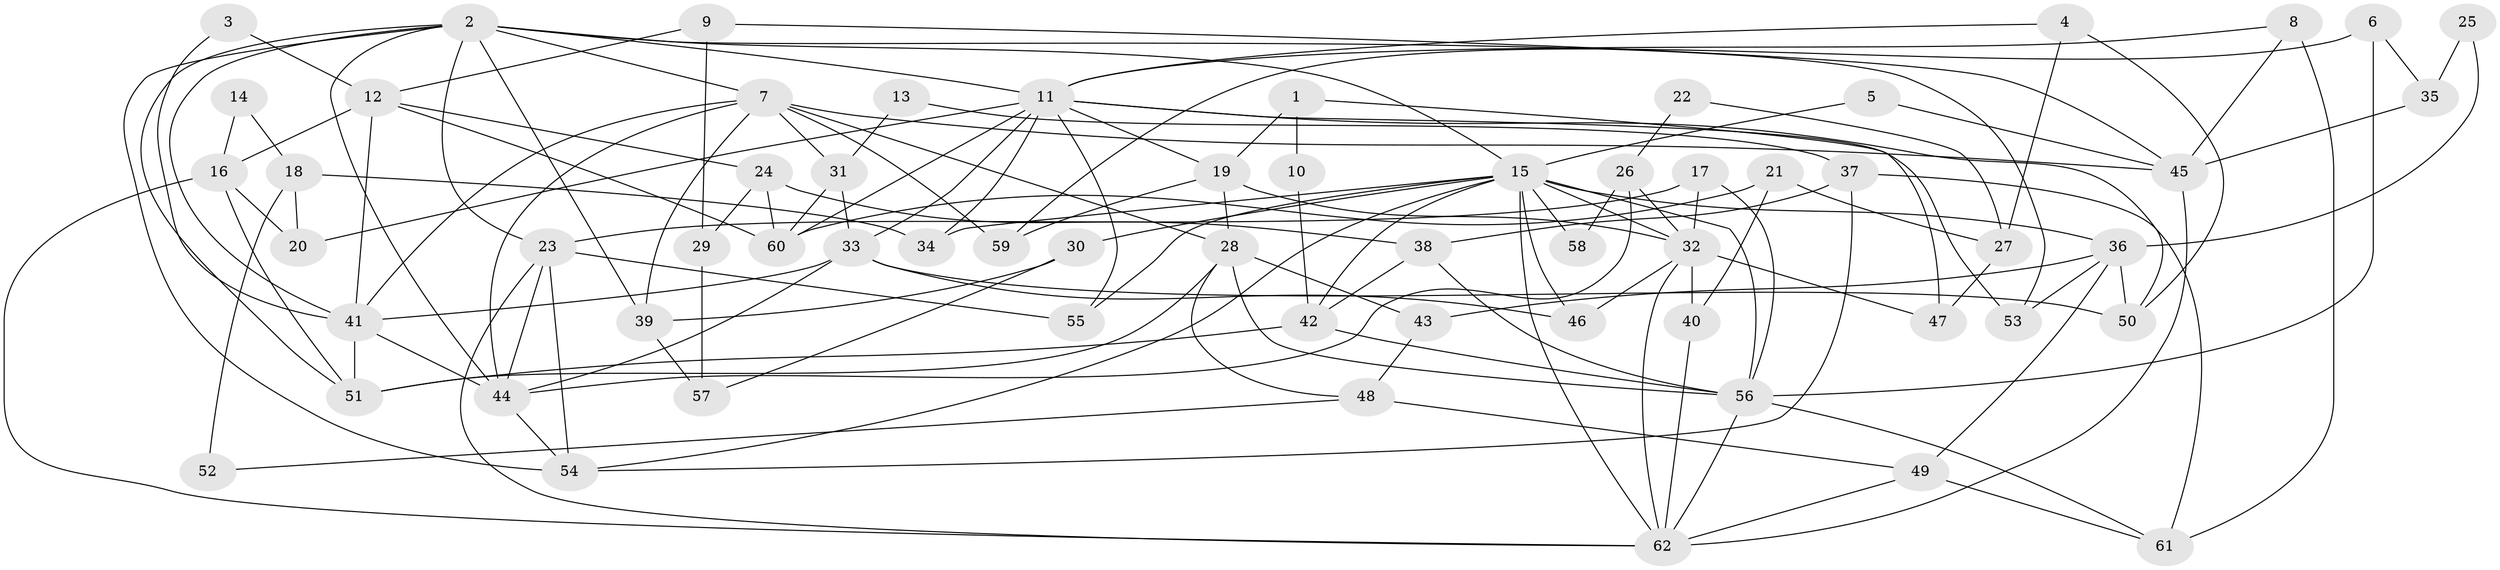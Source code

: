 // original degree distribution, {3: 0.3023255813953488, 5: 0.1744186046511628, 2: 0.12790697674418605, 4: 0.2441860465116279, 6: 0.09302325581395349, 7: 0.03488372093023256, 8: 0.023255813953488372}
// Generated by graph-tools (version 1.1) at 2025/51/03/04/25 22:51:22]
// undirected, 62 vertices, 136 edges
graph export_dot {
  node [color=gray90,style=filled];
  1;
  2;
  3;
  4;
  5;
  6;
  7;
  8;
  9;
  10;
  11;
  12;
  13;
  14;
  15;
  16;
  17;
  18;
  19;
  20;
  21;
  22;
  23;
  24;
  25;
  26;
  27;
  28;
  29;
  30;
  31;
  32;
  33;
  34;
  35;
  36;
  37;
  38;
  39;
  40;
  41;
  42;
  43;
  44;
  45;
  46;
  47;
  48;
  49;
  50;
  51;
  52;
  53;
  54;
  55;
  56;
  57;
  58;
  59;
  60;
  61;
  62;
  1 -- 10 [weight=1.0];
  1 -- 19 [weight=1.0];
  1 -- 47 [weight=1.0];
  2 -- 7 [weight=1.0];
  2 -- 11 [weight=1.0];
  2 -- 15 [weight=2.0];
  2 -- 23 [weight=1.0];
  2 -- 39 [weight=1.0];
  2 -- 41 [weight=1.0];
  2 -- 44 [weight=1.0];
  2 -- 51 [weight=1.0];
  2 -- 53 [weight=1.0];
  2 -- 54 [weight=1.0];
  3 -- 12 [weight=1.0];
  3 -- 41 [weight=1.0];
  4 -- 11 [weight=1.0];
  4 -- 27 [weight=1.0];
  4 -- 50 [weight=1.0];
  5 -- 15 [weight=1.0];
  5 -- 45 [weight=1.0];
  6 -- 35 [weight=1.0];
  6 -- 56 [weight=1.0];
  6 -- 59 [weight=1.0];
  7 -- 28 [weight=1.0];
  7 -- 31 [weight=1.0];
  7 -- 39 [weight=1.0];
  7 -- 41 [weight=2.0];
  7 -- 44 [weight=2.0];
  7 -- 45 [weight=1.0];
  7 -- 59 [weight=1.0];
  8 -- 11 [weight=1.0];
  8 -- 45 [weight=1.0];
  8 -- 61 [weight=1.0];
  9 -- 12 [weight=1.0];
  9 -- 29 [weight=1.0];
  9 -- 45 [weight=1.0];
  10 -- 42 [weight=1.0];
  11 -- 19 [weight=1.0];
  11 -- 20 [weight=2.0];
  11 -- 33 [weight=1.0];
  11 -- 34 [weight=1.0];
  11 -- 50 [weight=1.0];
  11 -- 53 [weight=1.0];
  11 -- 55 [weight=2.0];
  11 -- 60 [weight=1.0];
  12 -- 16 [weight=1.0];
  12 -- 24 [weight=1.0];
  12 -- 41 [weight=1.0];
  12 -- 60 [weight=1.0];
  13 -- 31 [weight=1.0];
  13 -- 37 [weight=1.0];
  14 -- 16 [weight=1.0];
  14 -- 18 [weight=1.0];
  15 -- 30 [weight=1.0];
  15 -- 32 [weight=2.0];
  15 -- 34 [weight=1.0];
  15 -- 36 [weight=1.0];
  15 -- 42 [weight=1.0];
  15 -- 46 [weight=2.0];
  15 -- 54 [weight=1.0];
  15 -- 55 [weight=1.0];
  15 -- 56 [weight=1.0];
  15 -- 58 [weight=2.0];
  15 -- 62 [weight=1.0];
  16 -- 20 [weight=1.0];
  16 -- 51 [weight=1.0];
  16 -- 62 [weight=1.0];
  17 -- 23 [weight=1.0];
  17 -- 32 [weight=1.0];
  17 -- 56 [weight=1.0];
  18 -- 20 [weight=1.0];
  18 -- 34 [weight=1.0];
  18 -- 52 [weight=1.0];
  19 -- 28 [weight=1.0];
  19 -- 32 [weight=1.0];
  19 -- 59 [weight=1.0];
  21 -- 27 [weight=1.0];
  21 -- 40 [weight=1.0];
  21 -- 60 [weight=1.0];
  22 -- 26 [weight=1.0];
  22 -- 27 [weight=1.0];
  23 -- 44 [weight=1.0];
  23 -- 54 [weight=1.0];
  23 -- 55 [weight=1.0];
  23 -- 62 [weight=1.0];
  24 -- 29 [weight=1.0];
  24 -- 38 [weight=1.0];
  24 -- 60 [weight=1.0];
  25 -- 35 [weight=1.0];
  25 -- 36 [weight=1.0];
  26 -- 32 [weight=1.0];
  26 -- 44 [weight=1.0];
  26 -- 58 [weight=1.0];
  27 -- 47 [weight=1.0];
  28 -- 43 [weight=1.0];
  28 -- 48 [weight=1.0];
  28 -- 51 [weight=1.0];
  28 -- 56 [weight=1.0];
  29 -- 57 [weight=1.0];
  30 -- 39 [weight=1.0];
  30 -- 57 [weight=1.0];
  31 -- 33 [weight=1.0];
  31 -- 60 [weight=1.0];
  32 -- 40 [weight=1.0];
  32 -- 46 [weight=1.0];
  32 -- 47 [weight=1.0];
  32 -- 62 [weight=1.0];
  33 -- 41 [weight=1.0];
  33 -- 44 [weight=1.0];
  33 -- 46 [weight=1.0];
  33 -- 50 [weight=1.0];
  35 -- 45 [weight=1.0];
  36 -- 43 [weight=1.0];
  36 -- 49 [weight=1.0];
  36 -- 50 [weight=1.0];
  36 -- 53 [weight=1.0];
  37 -- 38 [weight=1.0];
  37 -- 54 [weight=1.0];
  37 -- 61 [weight=1.0];
  38 -- 42 [weight=1.0];
  38 -- 56 [weight=1.0];
  39 -- 57 [weight=1.0];
  40 -- 62 [weight=1.0];
  41 -- 44 [weight=1.0];
  41 -- 51 [weight=1.0];
  42 -- 51 [weight=1.0];
  42 -- 56 [weight=1.0];
  43 -- 48 [weight=1.0];
  44 -- 54 [weight=1.0];
  45 -- 62 [weight=1.0];
  48 -- 49 [weight=1.0];
  48 -- 52 [weight=1.0];
  49 -- 61 [weight=1.0];
  49 -- 62 [weight=1.0];
  56 -- 61 [weight=1.0];
  56 -- 62 [weight=1.0];
}
